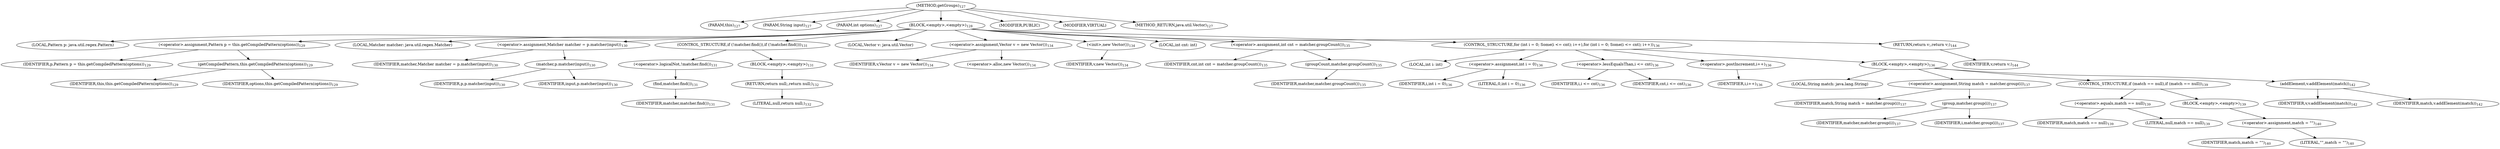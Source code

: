 digraph "getGroups" {  
"152" [label = <(METHOD,getGroups)<SUB>127</SUB>> ]
"15" [label = <(PARAM,this)<SUB>127</SUB>> ]
"153" [label = <(PARAM,String input)<SUB>127</SUB>> ]
"154" [label = <(PARAM,int options)<SUB>127</SUB>> ]
"155" [label = <(BLOCK,&lt;empty&gt;,&lt;empty&gt;)<SUB>128</SUB>> ]
"156" [label = <(LOCAL,Pattern p: java.util.regex.Pattern)> ]
"157" [label = <(&lt;operator&gt;.assignment,Pattern p = this.getCompiledPattern(options))<SUB>129</SUB>> ]
"158" [label = <(IDENTIFIER,p,Pattern p = this.getCompiledPattern(options))<SUB>129</SUB>> ]
"159" [label = <(getCompiledPattern,this.getCompiledPattern(options))<SUB>129</SUB>> ]
"14" [label = <(IDENTIFIER,this,this.getCompiledPattern(options))<SUB>129</SUB>> ]
"160" [label = <(IDENTIFIER,options,this.getCompiledPattern(options))<SUB>129</SUB>> ]
"161" [label = <(LOCAL,Matcher matcher: java.util.regex.Matcher)> ]
"162" [label = <(&lt;operator&gt;.assignment,Matcher matcher = p.matcher(input))<SUB>130</SUB>> ]
"163" [label = <(IDENTIFIER,matcher,Matcher matcher = p.matcher(input))<SUB>130</SUB>> ]
"164" [label = <(matcher,p.matcher(input))<SUB>130</SUB>> ]
"165" [label = <(IDENTIFIER,p,p.matcher(input))<SUB>130</SUB>> ]
"166" [label = <(IDENTIFIER,input,p.matcher(input))<SUB>130</SUB>> ]
"167" [label = <(CONTROL_STRUCTURE,if (!matcher.find()),if (!matcher.find()))<SUB>131</SUB>> ]
"168" [label = <(&lt;operator&gt;.logicalNot,!matcher.find())<SUB>131</SUB>> ]
"169" [label = <(find,matcher.find())<SUB>131</SUB>> ]
"170" [label = <(IDENTIFIER,matcher,matcher.find())<SUB>131</SUB>> ]
"171" [label = <(BLOCK,&lt;empty&gt;,&lt;empty&gt;)<SUB>131</SUB>> ]
"172" [label = <(RETURN,return null;,return null;)<SUB>132</SUB>> ]
"173" [label = <(LITERAL,null,return null;)<SUB>132</SUB>> ]
"17" [label = <(LOCAL,Vector v: java.util.Vector)> ]
"174" [label = <(&lt;operator&gt;.assignment,Vector v = new Vector())<SUB>134</SUB>> ]
"175" [label = <(IDENTIFIER,v,Vector v = new Vector())<SUB>134</SUB>> ]
"176" [label = <(&lt;operator&gt;.alloc,new Vector())<SUB>134</SUB>> ]
"177" [label = <(&lt;init&gt;,new Vector())<SUB>134</SUB>> ]
"16" [label = <(IDENTIFIER,v,new Vector())<SUB>134</SUB>> ]
"178" [label = <(LOCAL,int cnt: int)> ]
"179" [label = <(&lt;operator&gt;.assignment,int cnt = matcher.groupCount())<SUB>135</SUB>> ]
"180" [label = <(IDENTIFIER,cnt,int cnt = matcher.groupCount())<SUB>135</SUB>> ]
"181" [label = <(groupCount,matcher.groupCount())<SUB>135</SUB>> ]
"182" [label = <(IDENTIFIER,matcher,matcher.groupCount())<SUB>135</SUB>> ]
"183" [label = <(CONTROL_STRUCTURE,for (int i = 0; Some(i &lt;= cnt); i++),for (int i = 0; Some(i &lt;= cnt); i++))<SUB>136</SUB>> ]
"184" [label = <(LOCAL,int i: int)> ]
"185" [label = <(&lt;operator&gt;.assignment,int i = 0)<SUB>136</SUB>> ]
"186" [label = <(IDENTIFIER,i,int i = 0)<SUB>136</SUB>> ]
"187" [label = <(LITERAL,0,int i = 0)<SUB>136</SUB>> ]
"188" [label = <(&lt;operator&gt;.lessEqualsThan,i &lt;= cnt)<SUB>136</SUB>> ]
"189" [label = <(IDENTIFIER,i,i &lt;= cnt)<SUB>136</SUB>> ]
"190" [label = <(IDENTIFIER,cnt,i &lt;= cnt)<SUB>136</SUB>> ]
"191" [label = <(&lt;operator&gt;.postIncrement,i++)<SUB>136</SUB>> ]
"192" [label = <(IDENTIFIER,i,i++)<SUB>136</SUB>> ]
"193" [label = <(BLOCK,&lt;empty&gt;,&lt;empty&gt;)<SUB>136</SUB>> ]
"194" [label = <(LOCAL,String match: java.lang.String)> ]
"195" [label = <(&lt;operator&gt;.assignment,String match = matcher.group(i))<SUB>137</SUB>> ]
"196" [label = <(IDENTIFIER,match,String match = matcher.group(i))<SUB>137</SUB>> ]
"197" [label = <(group,matcher.group(i))<SUB>137</SUB>> ]
"198" [label = <(IDENTIFIER,matcher,matcher.group(i))<SUB>137</SUB>> ]
"199" [label = <(IDENTIFIER,i,matcher.group(i))<SUB>137</SUB>> ]
"200" [label = <(CONTROL_STRUCTURE,if (match == null),if (match == null))<SUB>139</SUB>> ]
"201" [label = <(&lt;operator&gt;.equals,match == null)<SUB>139</SUB>> ]
"202" [label = <(IDENTIFIER,match,match == null)<SUB>139</SUB>> ]
"203" [label = <(LITERAL,null,match == null)<SUB>139</SUB>> ]
"204" [label = <(BLOCK,&lt;empty&gt;,&lt;empty&gt;)<SUB>139</SUB>> ]
"205" [label = <(&lt;operator&gt;.assignment,match = &quot;&quot;)<SUB>140</SUB>> ]
"206" [label = <(IDENTIFIER,match,match = &quot;&quot;)<SUB>140</SUB>> ]
"207" [label = <(LITERAL,&quot;&quot;,match = &quot;&quot;)<SUB>140</SUB>> ]
"208" [label = <(addElement,v.addElement(match))<SUB>142</SUB>> ]
"209" [label = <(IDENTIFIER,v,v.addElement(match))<SUB>142</SUB>> ]
"210" [label = <(IDENTIFIER,match,v.addElement(match))<SUB>142</SUB>> ]
"211" [label = <(RETURN,return v;,return v;)<SUB>144</SUB>> ]
"212" [label = <(IDENTIFIER,v,return v;)<SUB>144</SUB>> ]
"213" [label = <(MODIFIER,PUBLIC)> ]
"214" [label = <(MODIFIER,VIRTUAL)> ]
"215" [label = <(METHOD_RETURN,java.util.Vector)<SUB>127</SUB>> ]
  "152" -> "15" 
  "152" -> "153" 
  "152" -> "154" 
  "152" -> "155" 
  "152" -> "213" 
  "152" -> "214" 
  "152" -> "215" 
  "155" -> "156" 
  "155" -> "157" 
  "155" -> "161" 
  "155" -> "162" 
  "155" -> "167" 
  "155" -> "17" 
  "155" -> "174" 
  "155" -> "177" 
  "155" -> "178" 
  "155" -> "179" 
  "155" -> "183" 
  "155" -> "211" 
  "157" -> "158" 
  "157" -> "159" 
  "159" -> "14" 
  "159" -> "160" 
  "162" -> "163" 
  "162" -> "164" 
  "164" -> "165" 
  "164" -> "166" 
  "167" -> "168" 
  "167" -> "171" 
  "168" -> "169" 
  "169" -> "170" 
  "171" -> "172" 
  "172" -> "173" 
  "174" -> "175" 
  "174" -> "176" 
  "177" -> "16" 
  "179" -> "180" 
  "179" -> "181" 
  "181" -> "182" 
  "183" -> "184" 
  "183" -> "185" 
  "183" -> "188" 
  "183" -> "191" 
  "183" -> "193" 
  "185" -> "186" 
  "185" -> "187" 
  "188" -> "189" 
  "188" -> "190" 
  "191" -> "192" 
  "193" -> "194" 
  "193" -> "195" 
  "193" -> "200" 
  "193" -> "208" 
  "195" -> "196" 
  "195" -> "197" 
  "197" -> "198" 
  "197" -> "199" 
  "200" -> "201" 
  "200" -> "204" 
  "201" -> "202" 
  "201" -> "203" 
  "204" -> "205" 
  "205" -> "206" 
  "205" -> "207" 
  "208" -> "209" 
  "208" -> "210" 
  "211" -> "212" 
}
